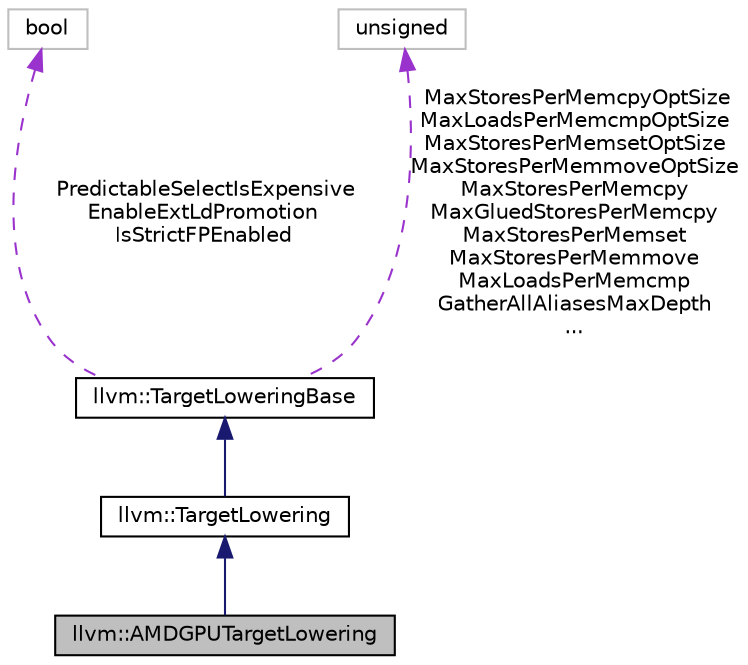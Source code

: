 digraph "llvm::AMDGPUTargetLowering"
{
 // LATEX_PDF_SIZE
  bgcolor="transparent";
  edge [fontname="Helvetica",fontsize="10",labelfontname="Helvetica",labelfontsize="10"];
  node [fontname="Helvetica",fontsize="10",shape=record];
  Node1 [label="llvm::AMDGPUTargetLowering",height=0.2,width=0.4,color="black", fillcolor="grey75", style="filled", fontcolor="black",tooltip=" "];
  Node2 -> Node1 [dir="back",color="midnightblue",fontsize="10",style="solid",fontname="Helvetica"];
  Node2 [label="llvm::TargetLowering",height=0.2,width=0.4,color="black",URL="$classllvm_1_1TargetLowering.html",tooltip="This class defines information used to lower LLVM code to legal SelectionDAG operators that the targe..."];
  Node3 -> Node2 [dir="back",color="midnightblue",fontsize="10",style="solid",fontname="Helvetica"];
  Node3 [label="llvm::TargetLoweringBase",height=0.2,width=0.4,color="black",URL="$classllvm_1_1TargetLoweringBase.html",tooltip="This base class for TargetLowering contains the SelectionDAG-independent parts that can be used from ..."];
  Node4 -> Node3 [dir="back",color="darkorchid3",fontsize="10",style="dashed",label=" PredictableSelectIsExpensive\nEnableExtLdPromotion\nIsStrictFPEnabled" ,fontname="Helvetica"];
  Node4 [label="bool",height=0.2,width=0.4,color="grey75",tooltip=" "];
  Node5 -> Node3 [dir="back",color="darkorchid3",fontsize="10",style="dashed",label=" MaxStoresPerMemcpyOptSize\nMaxLoadsPerMemcmpOptSize\nMaxStoresPerMemsetOptSize\nMaxStoresPerMemmoveOptSize\nMaxStoresPerMemcpy\nMaxGluedStoresPerMemcpy\nMaxStoresPerMemset\nMaxStoresPerMemmove\nMaxLoadsPerMemcmp\nGatherAllAliasesMaxDepth\n..." ,fontname="Helvetica"];
  Node5 [label="unsigned",height=0.2,width=0.4,color="grey75",tooltip=" "];
}
